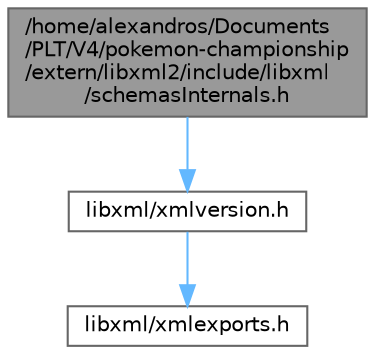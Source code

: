 digraph "/home/alexandros/Documents/PLT/V4/pokemon-championship/extern/libxml2/include/libxml/schemasInternals.h"
{
 // LATEX_PDF_SIZE
  bgcolor="transparent";
  edge [fontname=Helvetica,fontsize=10,labelfontname=Helvetica,labelfontsize=10];
  node [fontname=Helvetica,fontsize=10,shape=box,height=0.2,width=0.4];
  Node1 [label="/home/alexandros/Documents\l/PLT/V4/pokemon-championship\l/extern/libxml2/include/libxml\l/schemasInternals.h",height=0.2,width=0.4,color="gray40", fillcolor="grey60", style="filled", fontcolor="black",tooltip=" "];
  Node1 -> Node2 [color="steelblue1",style="solid"];
  Node2 [label="libxml/xmlversion.h",height=0.2,width=0.4,color="grey40", fillcolor="white", style="filled",URL="$xmlversion_8h.html",tooltip=" "];
  Node2 -> Node3 [color="steelblue1",style="solid"];
  Node3 [label="libxml/xmlexports.h",height=0.2,width=0.4,color="grey40", fillcolor="white", style="filled",URL="$xmlexports_8h.html",tooltip=" "];
}
